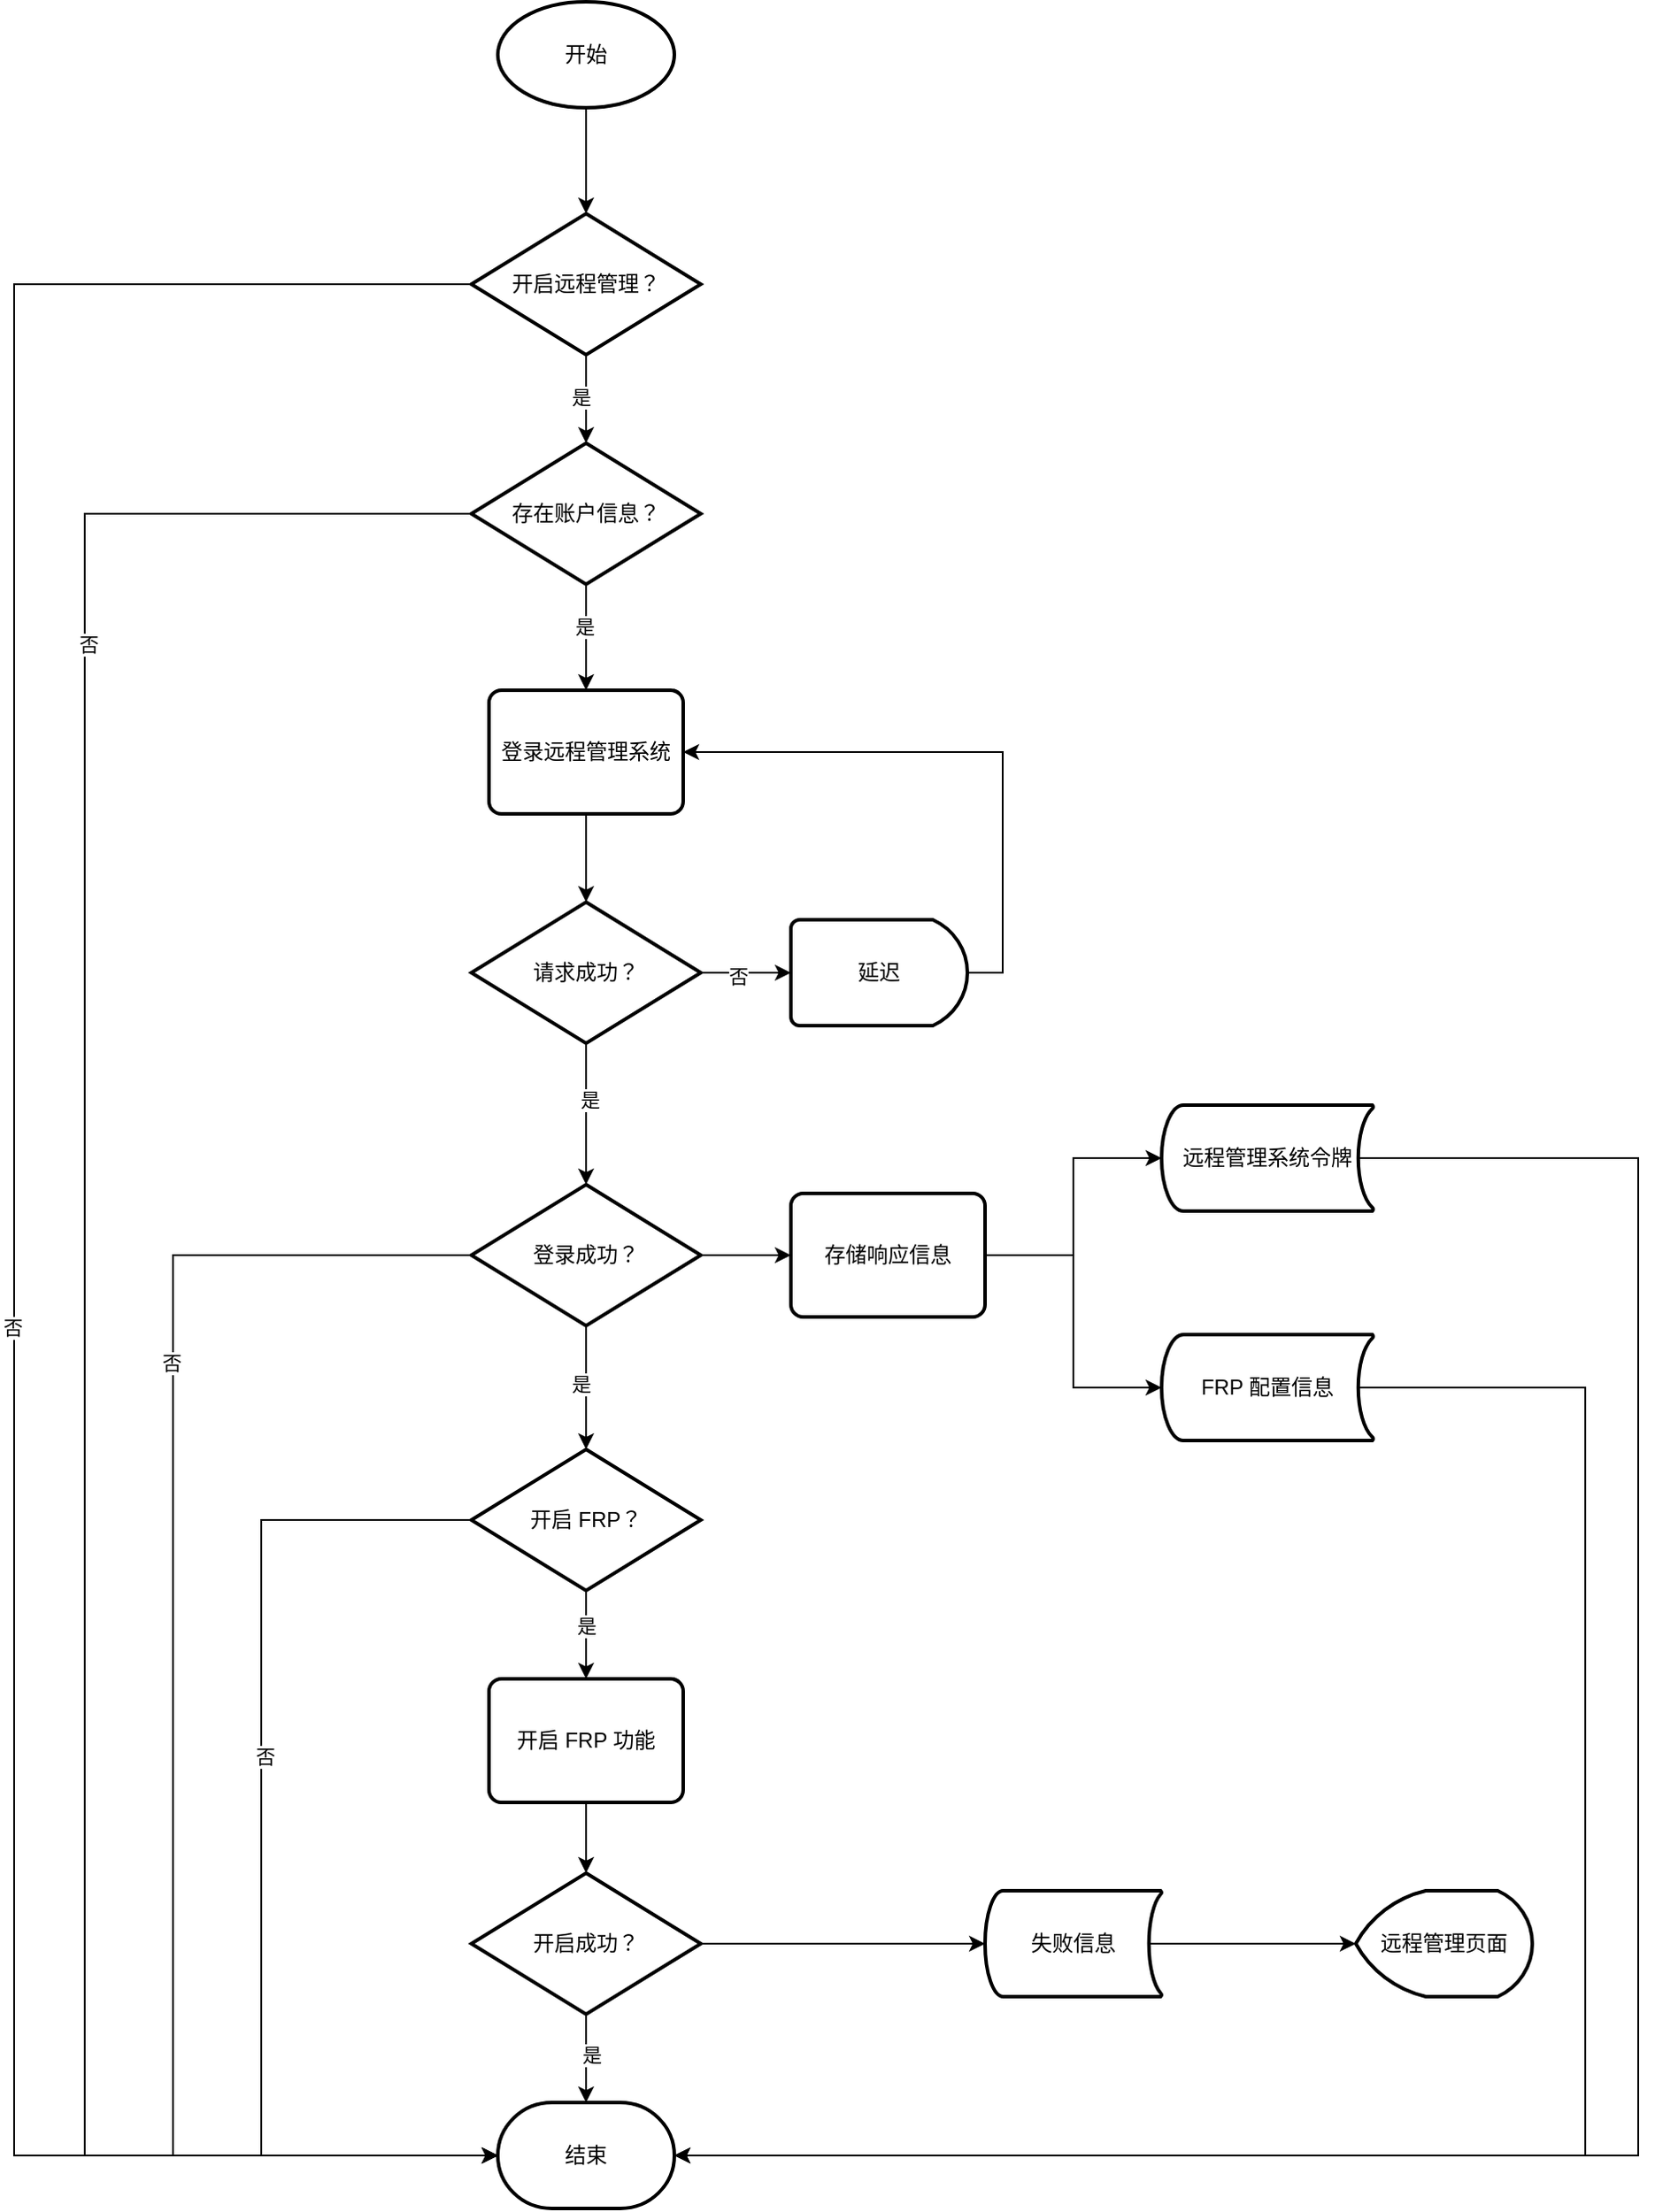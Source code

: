 <mxfile version="27.1.4">
  <diagram name="第 1 页" id="yD-78iKWsWDVwUxhtzjX">
    <mxGraphModel dx="1106" dy="1740" grid="1" gridSize="10" guides="1" tooltips="1" connect="1" arrows="1" fold="1" page="1" pageScale="1" pageWidth="827" pageHeight="1169" math="0" shadow="0">
      <root>
        <mxCell id="0" />
        <mxCell id="1" parent="0" />
        <mxCell id="MN7jsWoNgYW6COMokSLC-3" value="" style="edgeStyle=orthogonalEdgeStyle;rounded=0;orthogonalLoop=1;jettySize=auto;html=1;" edge="1" parent="1" source="MN7jsWoNgYW6COMokSLC-1" target="MN7jsWoNgYW6COMokSLC-2">
          <mxGeometry relative="1" as="geometry" />
        </mxCell>
        <mxCell id="MN7jsWoNgYW6COMokSLC-1" value="开始" style="strokeWidth=2;html=1;shape=mxgraph.flowchart.start_1;whiteSpace=wrap;" vertex="1" parent="1">
          <mxGeometry x="314" y="-150" width="100" height="60" as="geometry" />
        </mxCell>
        <mxCell id="MN7jsWoNgYW6COMokSLC-5" value="" style="edgeStyle=orthogonalEdgeStyle;rounded=0;orthogonalLoop=1;jettySize=auto;html=1;" edge="1" parent="1" source="MN7jsWoNgYW6COMokSLC-2" target="MN7jsWoNgYW6COMokSLC-4">
          <mxGeometry relative="1" as="geometry" />
        </mxCell>
        <mxCell id="MN7jsWoNgYW6COMokSLC-6" value="是" style="edgeLabel;html=1;align=center;verticalAlign=middle;resizable=0;points=[];" vertex="1" connectable="0" parent="MN7jsWoNgYW6COMokSLC-5">
          <mxGeometry x="-0.05" y="-3" relative="1" as="geometry">
            <mxPoint as="offset" />
          </mxGeometry>
        </mxCell>
        <mxCell id="MN7jsWoNgYW6COMokSLC-2" value="开启远程管理？" style="rhombus;whiteSpace=wrap;html=1;strokeWidth=2;" vertex="1" parent="1">
          <mxGeometry x="299" y="-30" width="130" height="80" as="geometry" />
        </mxCell>
        <mxCell id="MN7jsWoNgYW6COMokSLC-13" style="edgeStyle=orthogonalEdgeStyle;rounded=0;orthogonalLoop=1;jettySize=auto;html=1;exitX=0.5;exitY=1;exitDx=0;exitDy=0;entryX=0.5;entryY=0;entryDx=0;entryDy=0;" edge="1" parent="1" source="MN7jsWoNgYW6COMokSLC-4" target="MN7jsWoNgYW6COMokSLC-12">
          <mxGeometry relative="1" as="geometry" />
        </mxCell>
        <mxCell id="MN7jsWoNgYW6COMokSLC-14" value="是" style="edgeLabel;html=1;align=center;verticalAlign=middle;resizable=0;points=[];" vertex="1" connectable="0" parent="MN7jsWoNgYW6COMokSLC-13">
          <mxGeometry x="-0.2" y="-1" relative="1" as="geometry">
            <mxPoint as="offset" />
          </mxGeometry>
        </mxCell>
        <mxCell id="MN7jsWoNgYW6COMokSLC-4" value="存在账户信息？" style="rhombus;whiteSpace=wrap;html=1;strokeWidth=2;" vertex="1" parent="1">
          <mxGeometry x="299" y="100" width="130" height="80" as="geometry" />
        </mxCell>
        <mxCell id="MN7jsWoNgYW6COMokSLC-7" value="结束" style="strokeWidth=2;html=1;shape=mxgraph.flowchart.terminator;whiteSpace=wrap;" vertex="1" parent="1">
          <mxGeometry x="314" y="1040" width="100" height="60" as="geometry" />
        </mxCell>
        <mxCell id="MN7jsWoNgYW6COMokSLC-8" style="edgeStyle=orthogonalEdgeStyle;rounded=0;orthogonalLoop=1;jettySize=auto;html=1;exitX=0;exitY=0.5;exitDx=0;exitDy=0;entryX=0;entryY=0.5;entryDx=0;entryDy=0;entryPerimeter=0;" edge="1" parent="1" source="MN7jsWoNgYW6COMokSLC-2" target="MN7jsWoNgYW6COMokSLC-7">
          <mxGeometry relative="1" as="geometry">
            <Array as="points">
              <mxPoint x="40" y="10" />
              <mxPoint x="40" y="1070" />
            </Array>
          </mxGeometry>
        </mxCell>
        <mxCell id="MN7jsWoNgYW6COMokSLC-9" value="否" style="edgeLabel;html=1;align=center;verticalAlign=middle;resizable=0;points=[];" vertex="1" connectable="0" parent="MN7jsWoNgYW6COMokSLC-8">
          <mxGeometry x="0.067" y="-1" relative="1" as="geometry">
            <mxPoint as="offset" />
          </mxGeometry>
        </mxCell>
        <mxCell id="MN7jsWoNgYW6COMokSLC-10" style="edgeStyle=orthogonalEdgeStyle;rounded=0;orthogonalLoop=1;jettySize=auto;html=1;exitX=0;exitY=0.5;exitDx=0;exitDy=0;entryX=0;entryY=0.5;entryDx=0;entryDy=0;entryPerimeter=0;" edge="1" parent="1" source="MN7jsWoNgYW6COMokSLC-4" target="MN7jsWoNgYW6COMokSLC-7">
          <mxGeometry relative="1" as="geometry">
            <mxPoint x="470" y="1060" as="targetPoint" />
            <Array as="points">
              <mxPoint x="80" y="140" />
              <mxPoint x="80" y="1070" />
            </Array>
          </mxGeometry>
        </mxCell>
        <mxCell id="MN7jsWoNgYW6COMokSLC-11" value="否" style="edgeLabel;html=1;align=center;verticalAlign=middle;resizable=0;points=[];" vertex="1" connectable="0" parent="MN7jsWoNgYW6COMokSLC-10">
          <mxGeometry x="-0.577" y="2" relative="1" as="geometry">
            <mxPoint as="offset" />
          </mxGeometry>
        </mxCell>
        <mxCell id="MN7jsWoNgYW6COMokSLC-22" style="edgeStyle=orthogonalEdgeStyle;rounded=0;orthogonalLoop=1;jettySize=auto;html=1;exitX=0.5;exitY=1;exitDx=0;exitDy=0;entryX=0.5;entryY=0;entryDx=0;entryDy=0;" edge="1" parent="1" source="MN7jsWoNgYW6COMokSLC-12" target="MN7jsWoNgYW6COMokSLC-21">
          <mxGeometry relative="1" as="geometry" />
        </mxCell>
        <mxCell id="MN7jsWoNgYW6COMokSLC-12" value="登录远程管理系统" style="rounded=1;whiteSpace=wrap;html=1;absoluteArcSize=1;arcSize=14;strokeWidth=2;" vertex="1" parent="1">
          <mxGeometry x="309" y="240" width="110" height="70" as="geometry" />
        </mxCell>
        <mxCell id="MN7jsWoNgYW6COMokSLC-19" style="edgeStyle=orthogonalEdgeStyle;rounded=0;orthogonalLoop=1;jettySize=auto;html=1;exitX=1;exitY=0.5;exitDx=0;exitDy=0;exitPerimeter=0;entryX=1;entryY=0.5;entryDx=0;entryDy=0;" edge="1" parent="1" source="MN7jsWoNgYW6COMokSLC-17" target="MN7jsWoNgYW6COMokSLC-12">
          <mxGeometry relative="1" as="geometry" />
        </mxCell>
        <mxCell id="MN7jsWoNgYW6COMokSLC-17" value="延迟" style="strokeWidth=2;html=1;shape=mxgraph.flowchart.delay;whiteSpace=wrap;" vertex="1" parent="1">
          <mxGeometry x="480" y="370" width="100" height="60" as="geometry" />
        </mxCell>
        <mxCell id="MN7jsWoNgYW6COMokSLC-28" style="edgeStyle=orthogonalEdgeStyle;rounded=0;orthogonalLoop=1;jettySize=auto;html=1;exitX=0.5;exitY=1;exitDx=0;exitDy=0;entryX=0.5;entryY=0;entryDx=0;entryDy=0;" edge="1" parent="1" source="MN7jsWoNgYW6COMokSLC-21" target="MN7jsWoNgYW6COMokSLC-27">
          <mxGeometry relative="1" as="geometry" />
        </mxCell>
        <mxCell id="MN7jsWoNgYW6COMokSLC-29" value="是" style="edgeLabel;html=1;align=center;verticalAlign=middle;resizable=0;points=[];" vertex="1" connectable="0" parent="MN7jsWoNgYW6COMokSLC-28">
          <mxGeometry x="-0.2" y="2" relative="1" as="geometry">
            <mxPoint as="offset" />
          </mxGeometry>
        </mxCell>
        <mxCell id="MN7jsWoNgYW6COMokSLC-21" value="请求成功？" style="rhombus;whiteSpace=wrap;html=1;strokeWidth=2;" vertex="1" parent="1">
          <mxGeometry x="299" y="360" width="130" height="80" as="geometry" />
        </mxCell>
        <mxCell id="MN7jsWoNgYW6COMokSLC-23" style="edgeStyle=orthogonalEdgeStyle;rounded=0;orthogonalLoop=1;jettySize=auto;html=1;exitX=1;exitY=0.5;exitDx=0;exitDy=0;entryX=0;entryY=0.5;entryDx=0;entryDy=0;entryPerimeter=0;" edge="1" parent="1" source="MN7jsWoNgYW6COMokSLC-21" target="MN7jsWoNgYW6COMokSLC-17">
          <mxGeometry relative="1" as="geometry" />
        </mxCell>
        <mxCell id="MN7jsWoNgYW6COMokSLC-24" value="否" style="edgeLabel;html=1;align=center;verticalAlign=middle;resizable=0;points=[];" vertex="1" connectable="0" parent="MN7jsWoNgYW6COMokSLC-23">
          <mxGeometry x="-0.2" y="-2" relative="1" as="geometry">
            <mxPoint as="offset" />
          </mxGeometry>
        </mxCell>
        <mxCell id="MN7jsWoNgYW6COMokSLC-35" value="" style="edgeStyle=orthogonalEdgeStyle;rounded=0;orthogonalLoop=1;jettySize=auto;html=1;" edge="1" parent="1" source="MN7jsWoNgYW6COMokSLC-27" target="MN7jsWoNgYW6COMokSLC-34">
          <mxGeometry relative="1" as="geometry" />
        </mxCell>
        <mxCell id="MN7jsWoNgYW6COMokSLC-38" value="是" style="edgeLabel;html=1;align=center;verticalAlign=middle;resizable=0;points=[];" vertex="1" connectable="0" parent="MN7jsWoNgYW6COMokSLC-35">
          <mxGeometry x="-0.054" y="-3" relative="1" as="geometry">
            <mxPoint as="offset" />
          </mxGeometry>
        </mxCell>
        <mxCell id="MN7jsWoNgYW6COMokSLC-42" style="edgeStyle=orthogonalEdgeStyle;rounded=0;orthogonalLoop=1;jettySize=auto;html=1;exitX=1;exitY=0.5;exitDx=0;exitDy=0;entryX=0;entryY=0.5;entryDx=0;entryDy=0;" edge="1" parent="1" source="MN7jsWoNgYW6COMokSLC-27" target="MN7jsWoNgYW6COMokSLC-41">
          <mxGeometry relative="1" as="geometry" />
        </mxCell>
        <mxCell id="MN7jsWoNgYW6COMokSLC-27" value="登录成功？" style="rhombus;whiteSpace=wrap;html=1;strokeWidth=2;" vertex="1" parent="1">
          <mxGeometry x="299" y="520" width="130" height="80" as="geometry" />
        </mxCell>
        <mxCell id="MN7jsWoNgYW6COMokSLC-32" style="edgeStyle=orthogonalEdgeStyle;rounded=0;orthogonalLoop=1;jettySize=auto;html=1;exitX=0;exitY=0.5;exitDx=0;exitDy=0;entryX=0;entryY=0.5;entryDx=0;entryDy=0;entryPerimeter=0;" edge="1" parent="1" source="MN7jsWoNgYW6COMokSLC-27" target="MN7jsWoNgYW6COMokSLC-7">
          <mxGeometry relative="1" as="geometry">
            <Array as="points">
              <mxPoint x="130" y="560" />
              <mxPoint x="130" y="1070" />
            </Array>
          </mxGeometry>
        </mxCell>
        <mxCell id="MN7jsWoNgYW6COMokSLC-33" value="否" style="edgeLabel;html=1;align=center;verticalAlign=middle;resizable=0;points=[];" vertex="1" connectable="0" parent="MN7jsWoNgYW6COMokSLC-32">
          <mxGeometry x="-0.467" y="-1" relative="1" as="geometry">
            <mxPoint as="offset" />
          </mxGeometry>
        </mxCell>
        <mxCell id="MN7jsWoNgYW6COMokSLC-37" style="edgeStyle=orthogonalEdgeStyle;rounded=0;orthogonalLoop=1;jettySize=auto;html=1;exitX=0.5;exitY=1;exitDx=0;exitDy=0;entryX=0.5;entryY=0;entryDx=0;entryDy=0;" edge="1" parent="1" source="MN7jsWoNgYW6COMokSLC-34" target="MN7jsWoNgYW6COMokSLC-36">
          <mxGeometry relative="1" as="geometry" />
        </mxCell>
        <mxCell id="MN7jsWoNgYW6COMokSLC-39" value="是" style="edgeLabel;html=1;align=center;verticalAlign=middle;resizable=0;points=[];" vertex="1" connectable="0" parent="MN7jsWoNgYW6COMokSLC-37">
          <mxGeometry x="-0.2" relative="1" as="geometry">
            <mxPoint as="offset" />
          </mxGeometry>
        </mxCell>
        <mxCell id="MN7jsWoNgYW6COMokSLC-34" value="开启 FRP？" style="rhombus;whiteSpace=wrap;html=1;strokeWidth=2;" vertex="1" parent="1">
          <mxGeometry x="299" y="670" width="130" height="80" as="geometry" />
        </mxCell>
        <mxCell id="MN7jsWoNgYW6COMokSLC-60" style="edgeStyle=orthogonalEdgeStyle;rounded=0;orthogonalLoop=1;jettySize=auto;html=1;exitX=0.5;exitY=1;exitDx=0;exitDy=0;entryX=0.5;entryY=0;entryDx=0;entryDy=0;" edge="1" parent="1" source="MN7jsWoNgYW6COMokSLC-36" target="MN7jsWoNgYW6COMokSLC-52">
          <mxGeometry relative="1" as="geometry" />
        </mxCell>
        <mxCell id="MN7jsWoNgYW6COMokSLC-36" value="开启 FRP 功能" style="rounded=1;whiteSpace=wrap;html=1;absoluteArcSize=1;arcSize=14;strokeWidth=2;" vertex="1" parent="1">
          <mxGeometry x="309" y="800" width="110" height="70" as="geometry" />
        </mxCell>
        <mxCell id="MN7jsWoNgYW6COMokSLC-40" style="edgeStyle=orthogonalEdgeStyle;rounded=0;orthogonalLoop=1;jettySize=auto;html=1;exitX=0;exitY=0.5;exitDx=0;exitDy=0;entryX=0;entryY=0.5;entryDx=0;entryDy=0;entryPerimeter=0;" edge="1" parent="1" source="MN7jsWoNgYW6COMokSLC-34" target="MN7jsWoNgYW6COMokSLC-7">
          <mxGeometry relative="1" as="geometry">
            <Array as="points">
              <mxPoint x="180" y="710" />
              <mxPoint x="180" y="1070" />
            </Array>
          </mxGeometry>
        </mxCell>
        <mxCell id="MN7jsWoNgYW6COMokSLC-49" value="否" style="edgeLabel;html=1;align=center;verticalAlign=middle;resizable=0;points=[];" vertex="1" connectable="0" parent="MN7jsWoNgYW6COMokSLC-40">
          <mxGeometry x="-0.175" y="2" relative="1" as="geometry">
            <mxPoint as="offset" />
          </mxGeometry>
        </mxCell>
        <mxCell id="MN7jsWoNgYW6COMokSLC-41" value="存储响应信息" style="rounded=1;whiteSpace=wrap;html=1;absoluteArcSize=1;arcSize=14;strokeWidth=2;" vertex="1" parent="1">
          <mxGeometry x="480" y="525" width="110" height="70" as="geometry" />
        </mxCell>
        <mxCell id="MN7jsWoNgYW6COMokSLC-43" value="远程管理系统令牌" style="strokeWidth=2;html=1;shape=mxgraph.flowchart.stored_data;whiteSpace=wrap;" vertex="1" parent="1">
          <mxGeometry x="690" y="475" width="120" height="60" as="geometry" />
        </mxCell>
        <mxCell id="MN7jsWoNgYW6COMokSLC-44" style="edgeStyle=orthogonalEdgeStyle;rounded=0;orthogonalLoop=1;jettySize=auto;html=1;exitX=1;exitY=0.5;exitDx=0;exitDy=0;entryX=0;entryY=0.5;entryDx=0;entryDy=0;entryPerimeter=0;" edge="1" parent="1" source="MN7jsWoNgYW6COMokSLC-41" target="MN7jsWoNgYW6COMokSLC-43">
          <mxGeometry relative="1" as="geometry" />
        </mxCell>
        <mxCell id="MN7jsWoNgYW6COMokSLC-45" value="FRP 配置信息" style="strokeWidth=2;html=1;shape=mxgraph.flowchart.stored_data;whiteSpace=wrap;" vertex="1" parent="1">
          <mxGeometry x="690" y="605" width="120" height="60" as="geometry" />
        </mxCell>
        <mxCell id="MN7jsWoNgYW6COMokSLC-46" style="edgeStyle=orthogonalEdgeStyle;rounded=0;orthogonalLoop=1;jettySize=auto;html=1;exitX=1;exitY=0.5;exitDx=0;exitDy=0;entryX=0;entryY=0.5;entryDx=0;entryDy=0;entryPerimeter=0;" edge="1" parent="1" source="MN7jsWoNgYW6COMokSLC-41" target="MN7jsWoNgYW6COMokSLC-45">
          <mxGeometry relative="1" as="geometry" />
        </mxCell>
        <mxCell id="MN7jsWoNgYW6COMokSLC-50" style="edgeStyle=orthogonalEdgeStyle;rounded=0;orthogonalLoop=1;jettySize=auto;html=1;exitX=0.93;exitY=0.5;exitDx=0;exitDy=0;exitPerimeter=0;entryX=1;entryY=0.5;entryDx=0;entryDy=0;entryPerimeter=0;" edge="1" parent="1" source="MN7jsWoNgYW6COMokSLC-43" target="MN7jsWoNgYW6COMokSLC-7">
          <mxGeometry relative="1" as="geometry">
            <Array as="points">
              <mxPoint x="960" y="505" />
              <mxPoint x="960" y="1070" />
            </Array>
          </mxGeometry>
        </mxCell>
        <mxCell id="MN7jsWoNgYW6COMokSLC-51" style="edgeStyle=orthogonalEdgeStyle;rounded=0;orthogonalLoop=1;jettySize=auto;html=1;exitX=0.93;exitY=0.5;exitDx=0;exitDy=0;exitPerimeter=0;entryX=1;entryY=0.5;entryDx=0;entryDy=0;entryPerimeter=0;" edge="1" parent="1" source="MN7jsWoNgYW6COMokSLC-45" target="MN7jsWoNgYW6COMokSLC-7">
          <mxGeometry relative="1" as="geometry">
            <Array as="points">
              <mxPoint x="930" y="635" />
              <mxPoint x="930" y="1070" />
            </Array>
          </mxGeometry>
        </mxCell>
        <mxCell id="MN7jsWoNgYW6COMokSLC-52" value="开启成功？" style="rhombus;whiteSpace=wrap;html=1;strokeWidth=2;" vertex="1" parent="1">
          <mxGeometry x="299" y="910" width="130" height="80" as="geometry" />
        </mxCell>
        <mxCell id="MN7jsWoNgYW6COMokSLC-54" style="edgeStyle=orthogonalEdgeStyle;rounded=0;orthogonalLoop=1;jettySize=auto;html=1;exitX=0.5;exitY=1;exitDx=0;exitDy=0;entryX=0.5;entryY=0;entryDx=0;entryDy=0;entryPerimeter=0;" edge="1" parent="1" source="MN7jsWoNgYW6COMokSLC-52" target="MN7jsWoNgYW6COMokSLC-7">
          <mxGeometry relative="1" as="geometry" />
        </mxCell>
        <mxCell id="MN7jsWoNgYW6COMokSLC-55" value="是" style="edgeLabel;html=1;align=center;verticalAlign=middle;resizable=0;points=[];" vertex="1" connectable="0" parent="MN7jsWoNgYW6COMokSLC-54">
          <mxGeometry x="-0.077" y="2" relative="1" as="geometry">
            <mxPoint x="1" as="offset" />
          </mxGeometry>
        </mxCell>
        <mxCell id="MN7jsWoNgYW6COMokSLC-56" value="失败信息" style="strokeWidth=2;html=1;shape=mxgraph.flowchart.stored_data;whiteSpace=wrap;" vertex="1" parent="1">
          <mxGeometry x="590" y="920" width="100" height="60" as="geometry" />
        </mxCell>
        <mxCell id="MN7jsWoNgYW6COMokSLC-57" style="edgeStyle=orthogonalEdgeStyle;rounded=0;orthogonalLoop=1;jettySize=auto;html=1;exitX=1;exitY=0.5;exitDx=0;exitDy=0;entryX=0;entryY=0.5;entryDx=0;entryDy=0;entryPerimeter=0;" edge="1" parent="1" source="MN7jsWoNgYW6COMokSLC-52" target="MN7jsWoNgYW6COMokSLC-56">
          <mxGeometry relative="1" as="geometry" />
        </mxCell>
        <mxCell id="MN7jsWoNgYW6COMokSLC-58" value="远程管理页面" style="strokeWidth=2;html=1;shape=mxgraph.flowchart.display;whiteSpace=wrap;" vertex="1" parent="1">
          <mxGeometry x="800" y="920" width="100" height="60" as="geometry" />
        </mxCell>
        <mxCell id="MN7jsWoNgYW6COMokSLC-59" style="edgeStyle=orthogonalEdgeStyle;rounded=0;orthogonalLoop=1;jettySize=auto;html=1;exitX=0.93;exitY=0.5;exitDx=0;exitDy=0;exitPerimeter=0;entryX=0;entryY=0.5;entryDx=0;entryDy=0;entryPerimeter=0;" edge="1" parent="1" source="MN7jsWoNgYW6COMokSLC-56" target="MN7jsWoNgYW6COMokSLC-58">
          <mxGeometry relative="1" as="geometry" />
        </mxCell>
      </root>
    </mxGraphModel>
  </diagram>
</mxfile>
